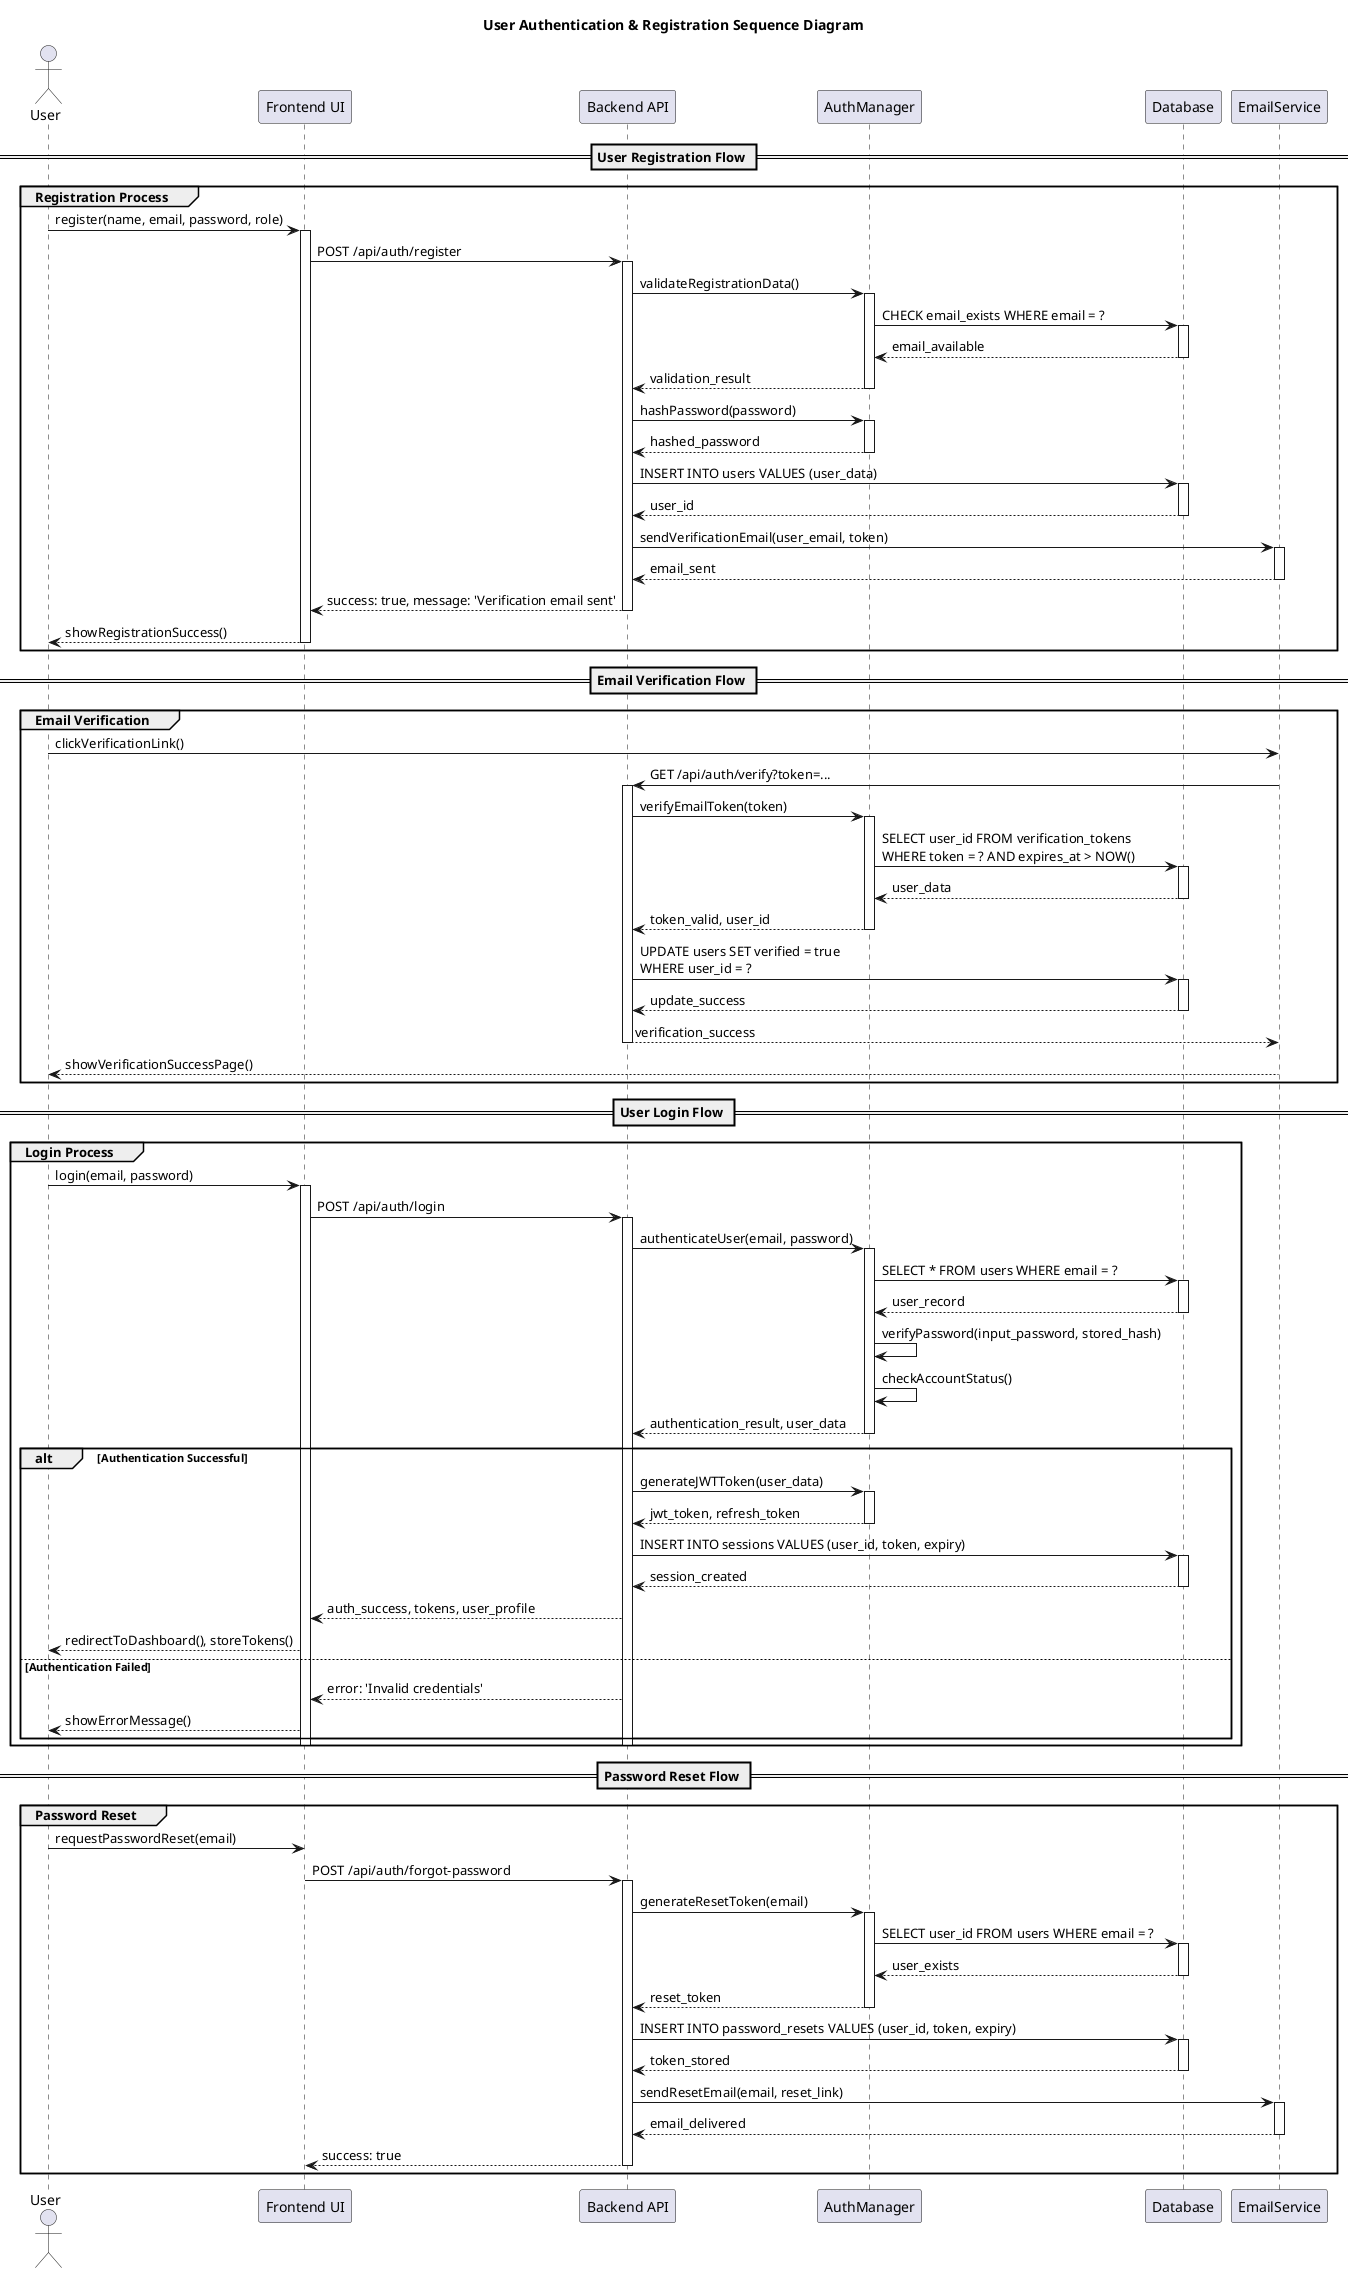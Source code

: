 @startuml
title User Authentication & Registration Sequence Diagram

actor User as User
participant "Frontend UI" as Frontend
participant "Backend API" as Backend
participant "AuthManager" as AuthManager
participant "Database" as Database
participant "EmailService" as EmailService

== User Registration Flow ==

group Registration Process
    User -> Frontend: register(name, email, password, role)
    activate Frontend
    
    Frontend -> Backend: POST /api/auth/register
    activate Backend
    
    Backend -> AuthManager: validateRegistrationData()
    activate AuthManager
    AuthManager -> Database: CHECK email_exists WHERE email = ?
    activate Database
    Database --> AuthManager: email_available
    deactivate Database
    AuthManager --> Backend: validation_result
    deactivate AuthManager
    
    Backend -> AuthManager: hashPassword(password)
    activate AuthManager
    AuthManager --> Backend: hashed_password
    deactivate AuthManager
    
    Backend -> Database: INSERT INTO users VALUES (user_data)
    activate Database
    Database --> Backend: user_id
    deactivate Database
    
    Backend -> EmailService: sendVerificationEmail(user_email, token)
    activate EmailService
    EmailService --> Backend: email_sent
    deactivate EmailService
    
    Backend --> Frontend: success: true, message: 'Verification email sent'
    deactivate Backend
    
    Frontend --> User: showRegistrationSuccess()
    deactivate Frontend
end

== Email Verification Flow ==

group Email Verification
    User -> EmailService: clickVerificationLink()
    EmailService -> Backend: GET /api/auth/verify?token=...
    activate Backend
    
    Backend -> AuthManager: verifyEmailToken(token)
    activate AuthManager
    AuthManager -> Database: SELECT user_id FROM verification_tokens\nWHERE token = ? AND expires_at > NOW()
    activate Database
    Database --> AuthManager: user_data
    deactivate Database
    AuthManager --> Backend: token_valid, user_id
    deactivate AuthManager
    
    Backend -> Database: UPDATE users SET verified = true\nWHERE user_id = ?
    activate Database
    Database --> Backend: update_success
    deactivate Database
    
    Backend --> EmailService: verification_success
    deactivate Backend
    
    EmailService --> User: showVerificationSuccessPage()
end

== User Login Flow ==

group Login Process
    User -> Frontend: login(email, password)
    activate Frontend
    
    Frontend -> Backend: POST /api/auth/login
    activate Backend
    
    Backend -> AuthManager: authenticateUser(email, password)
    activate AuthManager
    AuthManager -> Database: SELECT * FROM users WHERE email = ?
    activate Database
    Database --> AuthManager: user_record
    deactivate Database
    
    AuthManager -> AuthManager: verifyPassword(input_password, stored_hash)
    AuthManager -> AuthManager: checkAccountStatus()
    AuthManager --> Backend: authentication_result, user_data
    deactivate AuthManager
    
    alt Authentication Successful
        Backend -> AuthManager: generateJWTToken(user_data)
        activate AuthManager
        AuthManager --> Backend: jwt_token, refresh_token
        deactivate AuthManager
        
        Backend -> Database: INSERT INTO sessions VALUES (user_id, token, expiry)
        activate Database
        Database --> Backend: session_created
        deactivate Database
        
        Backend --> Frontend: auth_success, tokens, user_profile
        Frontend --> User: redirectToDashboard(), storeTokens()
        
    else Authentication Failed
        Backend --> Frontend: error: 'Invalid credentials'
        Frontend --> User: showErrorMessage()
    end
    deactivate Backend
    deactivate Frontend
end

== Password Reset Flow ==

group Password Reset
    User -> Frontend: requestPasswordReset(email)
    Frontend -> Backend: POST /api/auth/forgot-password
    activate Backend
    
    Backend -> AuthManager: generateResetToken(email)
    activate AuthManager
    AuthManager -> Database: SELECT user_id FROM users WHERE email = ?
    activate Database
    Database --> AuthManager: user_exists
    deactivate Database
    AuthManager --> Backend: reset_token
    deactivate AuthManager
    
    Backend -> Database: INSERT INTO password_resets VALUES (user_id, token, expiry)
    activate Database
    Database --> Backend: token_stored
    deactivate Database
    
    Backend -> EmailService: sendResetEmail(email, reset_link)
    activate EmailService
    EmailService --> Backend: email_delivered
    deactivate EmailService
    
    Backend --> Frontend: success: true
    deactivate Backend
end

@enduml
